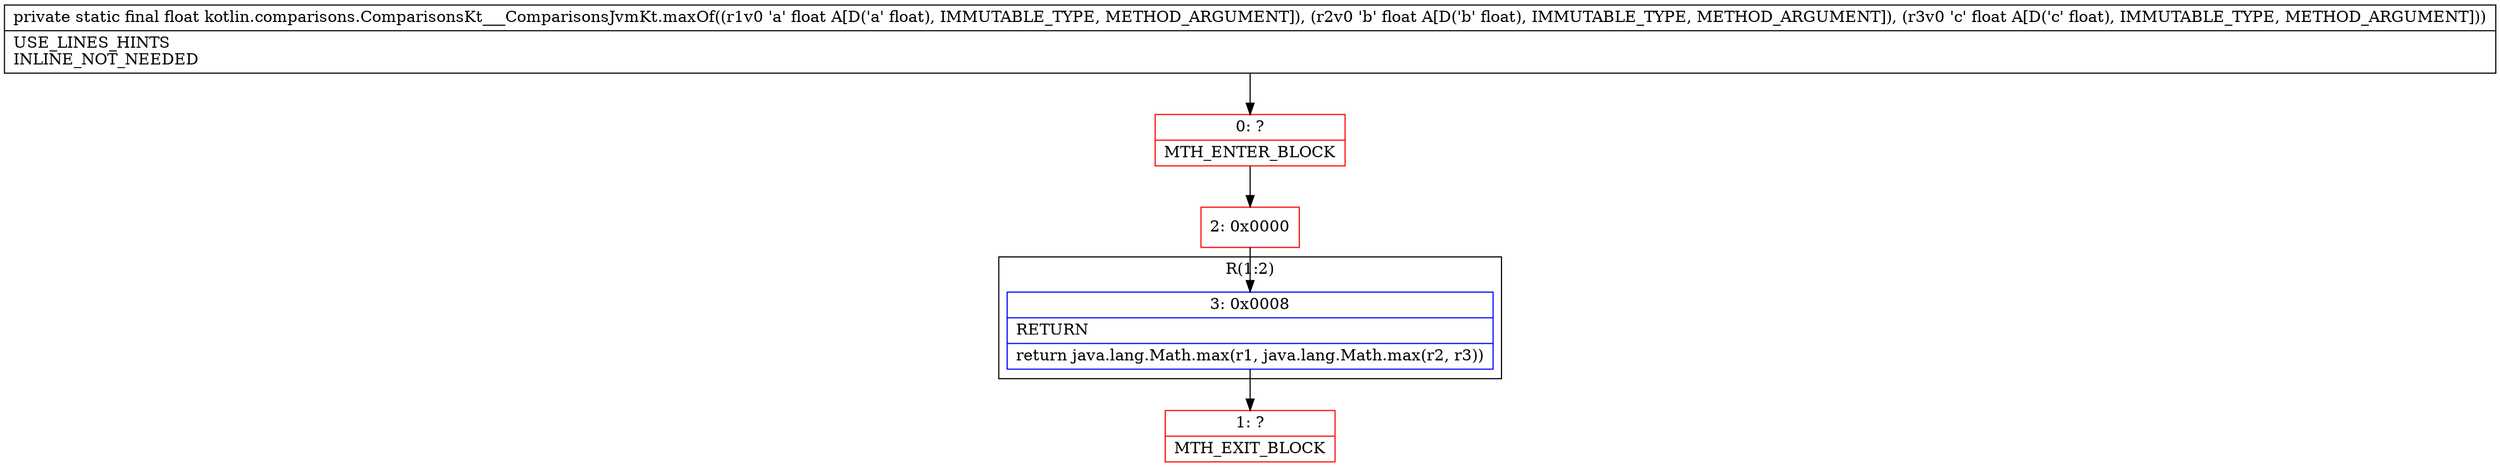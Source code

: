 digraph "CFG forkotlin.comparisons.ComparisonsKt___ComparisonsJvmKt.maxOf(FFF)F" {
subgraph cluster_Region_1410874402 {
label = "R(1:2)";
node [shape=record,color=blue];
Node_3 [shape=record,label="{3\:\ 0x0008|RETURN\l|return java.lang.Math.max(r1, java.lang.Math.max(r2, r3))\l}"];
}
Node_0 [shape=record,color=red,label="{0\:\ ?|MTH_ENTER_BLOCK\l}"];
Node_2 [shape=record,color=red,label="{2\:\ 0x0000}"];
Node_1 [shape=record,color=red,label="{1\:\ ?|MTH_EXIT_BLOCK\l}"];
MethodNode[shape=record,label="{private static final float kotlin.comparisons.ComparisonsKt___ComparisonsJvmKt.maxOf((r1v0 'a' float A[D('a' float), IMMUTABLE_TYPE, METHOD_ARGUMENT]), (r2v0 'b' float A[D('b' float), IMMUTABLE_TYPE, METHOD_ARGUMENT]), (r3v0 'c' float A[D('c' float), IMMUTABLE_TYPE, METHOD_ARGUMENT]))  | USE_LINES_HINTS\lINLINE_NOT_NEEDED\l}"];
MethodNode -> Node_0;Node_3 -> Node_1;
Node_0 -> Node_2;
Node_2 -> Node_3;
}


